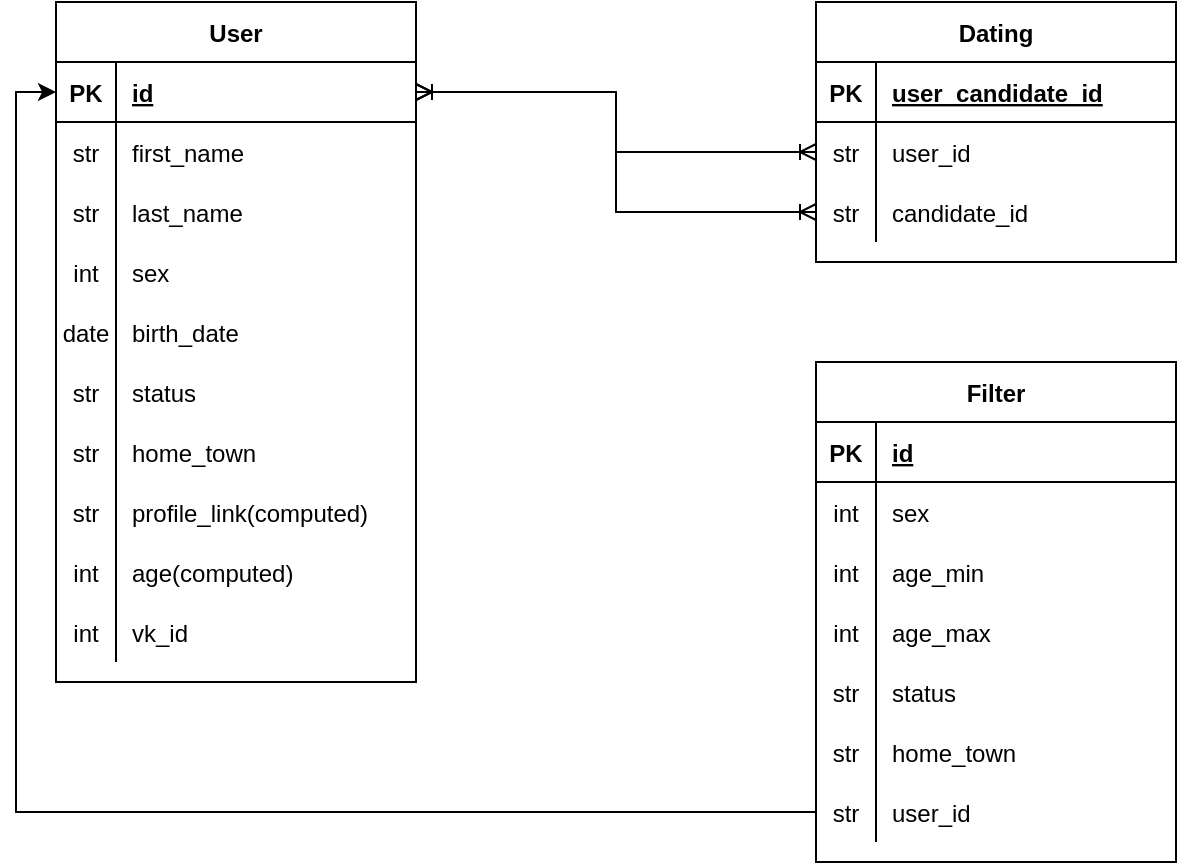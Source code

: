 <mxfile version="15.2.7" type="device"><diagram id="zHj1JFpUXUhbMjaCKAwa" name="Page-1"><mxGraphModel dx="898" dy="672" grid="1" gridSize="10" guides="1" tooltips="1" connect="1" arrows="1" fold="1" page="1" pageScale="1" pageWidth="827" pageHeight="1169" math="0" shadow="0"><root><mxCell id="0"/><mxCell id="1" parent="0"/><mxCell id="35wD_DFMuD8EJYjllt0G-1" value="User" style="shape=table;startSize=30;container=1;collapsible=1;childLayout=tableLayout;fixedRows=1;rowLines=0;fontStyle=1;align=center;resizeLast=1;" parent="1" vertex="1"><mxGeometry x="40" y="40" width="180" height="340" as="geometry"/></mxCell><mxCell id="35wD_DFMuD8EJYjllt0G-2" value="" style="shape=partialRectangle;collapsible=0;dropTarget=0;pointerEvents=0;fillColor=none;top=0;left=0;bottom=1;right=0;points=[[0,0.5],[1,0.5]];portConstraint=eastwest;" parent="35wD_DFMuD8EJYjllt0G-1" vertex="1"><mxGeometry y="30" width="180" height="30" as="geometry"/></mxCell><mxCell id="35wD_DFMuD8EJYjllt0G-3" value="PK" style="shape=partialRectangle;connectable=0;fillColor=none;top=0;left=0;bottom=0;right=0;fontStyle=1;overflow=hidden;" parent="35wD_DFMuD8EJYjllt0G-2" vertex="1"><mxGeometry width="30" height="30" as="geometry"><mxRectangle width="30" height="30" as="alternateBounds"/></mxGeometry></mxCell><mxCell id="35wD_DFMuD8EJYjllt0G-4" value="id" style="shape=partialRectangle;connectable=0;fillColor=none;top=0;left=0;bottom=0;right=0;align=left;spacingLeft=6;fontStyle=5;overflow=hidden;" parent="35wD_DFMuD8EJYjllt0G-2" vertex="1"><mxGeometry x="30" width="150" height="30" as="geometry"><mxRectangle width="150" height="30" as="alternateBounds"/></mxGeometry></mxCell><mxCell id="35wD_DFMuD8EJYjllt0G-8" value="" style="shape=partialRectangle;collapsible=0;dropTarget=0;pointerEvents=0;fillColor=none;top=0;left=0;bottom=0;right=0;points=[[0,0.5],[1,0.5]];portConstraint=eastwest;" parent="35wD_DFMuD8EJYjllt0G-1" vertex="1"><mxGeometry y="60" width="180" height="30" as="geometry"/></mxCell><mxCell id="35wD_DFMuD8EJYjllt0G-9" value="str" style="shape=partialRectangle;connectable=0;fillColor=none;top=0;left=0;bottom=0;right=0;editable=1;overflow=hidden;" parent="35wD_DFMuD8EJYjllt0G-8" vertex="1"><mxGeometry width="30" height="30" as="geometry"><mxRectangle width="30" height="30" as="alternateBounds"/></mxGeometry></mxCell><mxCell id="35wD_DFMuD8EJYjllt0G-10" value="first_name" style="shape=partialRectangle;connectable=0;fillColor=none;top=0;left=0;bottom=0;right=0;align=left;spacingLeft=6;overflow=hidden;" parent="35wD_DFMuD8EJYjllt0G-8" vertex="1"><mxGeometry x="30" width="150" height="30" as="geometry"><mxRectangle width="150" height="30" as="alternateBounds"/></mxGeometry></mxCell><mxCell id="35wD_DFMuD8EJYjllt0G-101" value="" style="shape=partialRectangle;collapsible=0;dropTarget=0;pointerEvents=0;fillColor=none;top=0;left=0;bottom=0;right=0;points=[[0,0.5],[1,0.5]];portConstraint=eastwest;" parent="35wD_DFMuD8EJYjllt0G-1" vertex="1"><mxGeometry y="90" width="180" height="30" as="geometry"/></mxCell><mxCell id="35wD_DFMuD8EJYjllt0G-102" value="str" style="shape=partialRectangle;connectable=0;fillColor=none;top=0;left=0;bottom=0;right=0;editable=1;overflow=hidden;" parent="35wD_DFMuD8EJYjllt0G-101" vertex="1"><mxGeometry width="30" height="30" as="geometry"><mxRectangle width="30" height="30" as="alternateBounds"/></mxGeometry></mxCell><mxCell id="35wD_DFMuD8EJYjllt0G-103" value="last_name" style="shape=partialRectangle;connectable=0;fillColor=none;top=0;left=0;bottom=0;right=0;align=left;spacingLeft=6;overflow=hidden;" parent="35wD_DFMuD8EJYjllt0G-101" vertex="1"><mxGeometry x="30" width="150" height="30" as="geometry"><mxRectangle width="150" height="30" as="alternateBounds"/></mxGeometry></mxCell><mxCell id="35wD_DFMuD8EJYjllt0G-104" value="" style="shape=partialRectangle;collapsible=0;dropTarget=0;pointerEvents=0;fillColor=none;top=0;left=0;bottom=0;right=0;points=[[0,0.5],[1,0.5]];portConstraint=eastwest;" parent="35wD_DFMuD8EJYjllt0G-1" vertex="1"><mxGeometry y="120" width="180" height="30" as="geometry"/></mxCell><mxCell id="35wD_DFMuD8EJYjllt0G-105" value="int" style="shape=partialRectangle;connectable=0;fillColor=none;top=0;left=0;bottom=0;right=0;editable=1;overflow=hidden;" parent="35wD_DFMuD8EJYjllt0G-104" vertex="1"><mxGeometry width="30" height="30" as="geometry"><mxRectangle width="30" height="30" as="alternateBounds"/></mxGeometry></mxCell><mxCell id="35wD_DFMuD8EJYjllt0G-106" value="sex" style="shape=partialRectangle;connectable=0;fillColor=none;top=0;left=0;bottom=0;right=0;align=left;spacingLeft=6;overflow=hidden;" parent="35wD_DFMuD8EJYjllt0G-104" vertex="1"><mxGeometry x="30" width="150" height="30" as="geometry"><mxRectangle width="150" height="30" as="alternateBounds"/></mxGeometry></mxCell><mxCell id="35wD_DFMuD8EJYjllt0G-107" value="" style="shape=partialRectangle;collapsible=0;dropTarget=0;pointerEvents=0;fillColor=none;top=0;left=0;bottom=0;right=0;points=[[0,0.5],[1,0.5]];portConstraint=eastwest;" parent="35wD_DFMuD8EJYjllt0G-1" vertex="1"><mxGeometry y="150" width="180" height="30" as="geometry"/></mxCell><mxCell id="35wD_DFMuD8EJYjllt0G-108" value="date" style="shape=partialRectangle;connectable=0;fillColor=none;top=0;left=0;bottom=0;right=0;editable=1;overflow=hidden;" parent="35wD_DFMuD8EJYjllt0G-107" vertex="1"><mxGeometry width="30" height="30" as="geometry"><mxRectangle width="30" height="30" as="alternateBounds"/></mxGeometry></mxCell><mxCell id="35wD_DFMuD8EJYjllt0G-109" value="birth_date" style="shape=partialRectangle;connectable=0;fillColor=none;top=0;left=0;bottom=0;right=0;align=left;spacingLeft=6;overflow=hidden;" parent="35wD_DFMuD8EJYjllt0G-107" vertex="1"><mxGeometry x="30" width="150" height="30" as="geometry"><mxRectangle width="150" height="30" as="alternateBounds"/></mxGeometry></mxCell><mxCell id="35wD_DFMuD8EJYjllt0G-110" value="" style="shape=partialRectangle;collapsible=0;dropTarget=0;pointerEvents=0;fillColor=none;top=0;left=0;bottom=0;right=0;points=[[0,0.5],[1,0.5]];portConstraint=eastwest;" parent="35wD_DFMuD8EJYjllt0G-1" vertex="1"><mxGeometry y="180" width="180" height="30" as="geometry"/></mxCell><mxCell id="35wD_DFMuD8EJYjllt0G-111" value="str" style="shape=partialRectangle;connectable=0;fillColor=none;top=0;left=0;bottom=0;right=0;editable=1;overflow=hidden;" parent="35wD_DFMuD8EJYjllt0G-110" vertex="1"><mxGeometry width="30" height="30" as="geometry"><mxRectangle width="30" height="30" as="alternateBounds"/></mxGeometry></mxCell><mxCell id="35wD_DFMuD8EJYjllt0G-112" value="status" style="shape=partialRectangle;connectable=0;fillColor=none;top=0;left=0;bottom=0;right=0;align=left;spacingLeft=6;overflow=hidden;" parent="35wD_DFMuD8EJYjllt0G-110" vertex="1"><mxGeometry x="30" width="150" height="30" as="geometry"><mxRectangle width="150" height="30" as="alternateBounds"/></mxGeometry></mxCell><mxCell id="35wD_DFMuD8EJYjllt0G-11" value="" style="shape=partialRectangle;collapsible=0;dropTarget=0;pointerEvents=0;fillColor=none;top=0;left=0;bottom=0;right=0;points=[[0,0.5],[1,0.5]];portConstraint=eastwest;" parent="35wD_DFMuD8EJYjllt0G-1" vertex="1"><mxGeometry y="210" width="180" height="30" as="geometry"/></mxCell><mxCell id="35wD_DFMuD8EJYjllt0G-12" value="str" style="shape=partialRectangle;connectable=0;fillColor=none;top=0;left=0;bottom=0;right=0;editable=1;overflow=hidden;" parent="35wD_DFMuD8EJYjllt0G-11" vertex="1"><mxGeometry width="30" height="30" as="geometry"><mxRectangle width="30" height="30" as="alternateBounds"/></mxGeometry></mxCell><mxCell id="35wD_DFMuD8EJYjllt0G-13" value="home_town" style="shape=partialRectangle;connectable=0;fillColor=none;top=0;left=0;bottom=0;right=0;align=left;spacingLeft=6;overflow=hidden;" parent="35wD_DFMuD8EJYjllt0G-11" vertex="1"><mxGeometry x="30" width="150" height="30" as="geometry"><mxRectangle width="150" height="30" as="alternateBounds"/></mxGeometry></mxCell><mxCell id="35wD_DFMuD8EJYjllt0G-27" value="" style="shape=partialRectangle;collapsible=0;dropTarget=0;pointerEvents=0;fillColor=none;top=0;left=0;bottom=0;right=0;points=[[0,0.5],[1,0.5]];portConstraint=eastwest;" parent="35wD_DFMuD8EJYjllt0G-1" vertex="1"><mxGeometry y="240" width="180" height="30" as="geometry"/></mxCell><mxCell id="35wD_DFMuD8EJYjllt0G-28" value="str" style="shape=partialRectangle;connectable=0;fillColor=none;top=0;left=0;bottom=0;right=0;editable=1;overflow=hidden;" parent="35wD_DFMuD8EJYjllt0G-27" vertex="1"><mxGeometry width="30" height="30" as="geometry"><mxRectangle width="30" height="30" as="alternateBounds"/></mxGeometry></mxCell><mxCell id="35wD_DFMuD8EJYjllt0G-29" value="profile_link(computed)" style="shape=partialRectangle;connectable=0;fillColor=none;top=0;left=0;bottom=0;right=0;align=left;spacingLeft=6;overflow=hidden;" parent="35wD_DFMuD8EJYjllt0G-27" vertex="1"><mxGeometry x="30" width="150" height="30" as="geometry"><mxRectangle width="150" height="30" as="alternateBounds"/></mxGeometry></mxCell><mxCell id="35wD_DFMuD8EJYjllt0G-113" value="" style="shape=partialRectangle;collapsible=0;dropTarget=0;pointerEvents=0;fillColor=none;top=0;left=0;bottom=0;right=0;points=[[0,0.5],[1,0.5]];portConstraint=eastwest;" parent="35wD_DFMuD8EJYjllt0G-1" vertex="1"><mxGeometry y="270" width="180" height="30" as="geometry"/></mxCell><mxCell id="35wD_DFMuD8EJYjllt0G-114" value="int" style="shape=partialRectangle;connectable=0;fillColor=none;top=0;left=0;bottom=0;right=0;editable=1;overflow=hidden;" parent="35wD_DFMuD8EJYjllt0G-113" vertex="1"><mxGeometry width="30" height="30" as="geometry"><mxRectangle width="30" height="30" as="alternateBounds"/></mxGeometry></mxCell><mxCell id="35wD_DFMuD8EJYjllt0G-115" value="age(computed)" style="shape=partialRectangle;connectable=0;fillColor=none;top=0;left=0;bottom=0;right=0;align=left;spacingLeft=6;overflow=hidden;" parent="35wD_DFMuD8EJYjllt0G-113" vertex="1"><mxGeometry x="30" width="150" height="30" as="geometry"><mxRectangle width="150" height="30" as="alternateBounds"/></mxGeometry></mxCell><mxCell id="BduAwMqkQnpO8G5eDh0t-1" value="" style="shape=partialRectangle;collapsible=0;dropTarget=0;pointerEvents=0;fillColor=none;top=0;left=0;bottom=0;right=0;points=[[0,0.5],[1,0.5]];portConstraint=eastwest;" parent="35wD_DFMuD8EJYjllt0G-1" vertex="1"><mxGeometry y="300" width="180" height="30" as="geometry"/></mxCell><mxCell id="BduAwMqkQnpO8G5eDh0t-2" value="int" style="shape=partialRectangle;connectable=0;fillColor=none;top=0;left=0;bottom=0;right=0;editable=1;overflow=hidden;" parent="BduAwMqkQnpO8G5eDh0t-1" vertex="1"><mxGeometry width="30" height="30" as="geometry"><mxRectangle width="30" height="30" as="alternateBounds"/></mxGeometry></mxCell><mxCell id="BduAwMqkQnpO8G5eDh0t-3" value="vk_id" style="shape=partialRectangle;connectable=0;fillColor=none;top=0;left=0;bottom=0;right=0;align=left;spacingLeft=6;overflow=hidden;" parent="BduAwMqkQnpO8G5eDh0t-1" vertex="1"><mxGeometry x="30" width="150" height="30" as="geometry"><mxRectangle width="150" height="30" as="alternateBounds"/></mxGeometry></mxCell><mxCell id="35wD_DFMuD8EJYjllt0G-77" value="" style="edgeStyle=orthogonalEdgeStyle;rounded=0;orthogonalLoop=1;jettySize=auto;html=1;startArrow=ERoneToMany;startFill=0;endArrow=ERoneToMany;endFill=0;entryX=1;entryY=0.5;entryDx=0;entryDy=0;exitX=0;exitY=0.5;exitDx=0;exitDy=0;" parent="1" source="35wD_DFMuD8EJYjllt0G-89" target="35wD_DFMuD8EJYjllt0G-2" edge="1"><mxGeometry relative="1" as="geometry"/></mxCell><mxCell id="35wD_DFMuD8EJYjllt0G-78" value="" style="edgeStyle=orthogonalEdgeStyle;rounded=0;orthogonalLoop=1;jettySize=auto;html=1;startArrow=ERoneToMany;startFill=0;endArrow=ERoneToMany;endFill=0;entryX=1;entryY=0.5;entryDx=0;entryDy=0;exitX=0;exitY=0.5;exitDx=0;exitDy=0;" parent="1" source="35wD_DFMuD8EJYjllt0G-98" target="35wD_DFMuD8EJYjllt0G-2" edge="1"><mxGeometry relative="1" as="geometry"/></mxCell><mxCell id="35wD_DFMuD8EJYjllt0G-79" value="Dating" style="shape=table;startSize=30;container=1;collapsible=1;childLayout=tableLayout;fixedRows=1;rowLines=0;fontStyle=1;align=center;resizeLast=1;" parent="1" vertex="1"><mxGeometry x="420" y="40" width="180" height="130" as="geometry"/></mxCell><mxCell id="35wD_DFMuD8EJYjllt0G-80" value="" style="shape=partialRectangle;collapsible=0;dropTarget=0;pointerEvents=0;fillColor=none;top=0;left=0;bottom=1;right=0;points=[[0,0.5],[1,0.5]];portConstraint=eastwest;" parent="35wD_DFMuD8EJYjllt0G-79" vertex="1"><mxGeometry y="30" width="180" height="30" as="geometry"/></mxCell><mxCell id="35wD_DFMuD8EJYjllt0G-81" value="PK" style="shape=partialRectangle;connectable=0;fillColor=none;top=0;left=0;bottom=0;right=0;fontStyle=1;overflow=hidden;" parent="35wD_DFMuD8EJYjllt0G-80" vertex="1"><mxGeometry width="30" height="30" as="geometry"><mxRectangle width="30" height="30" as="alternateBounds"/></mxGeometry></mxCell><mxCell id="35wD_DFMuD8EJYjllt0G-82" value="user_candidate_id" style="shape=partialRectangle;connectable=0;fillColor=none;top=0;left=0;bottom=0;right=0;align=left;spacingLeft=6;fontStyle=5;overflow=hidden;" parent="35wD_DFMuD8EJYjllt0G-80" vertex="1"><mxGeometry x="30" width="150" height="30" as="geometry"><mxRectangle width="150" height="30" as="alternateBounds"/></mxGeometry></mxCell><mxCell id="35wD_DFMuD8EJYjllt0G-89" value="" style="shape=partialRectangle;collapsible=0;dropTarget=0;pointerEvents=0;fillColor=none;top=0;left=0;bottom=0;right=0;points=[[0,0.5],[1,0.5]];portConstraint=eastwest;" parent="35wD_DFMuD8EJYjllt0G-79" vertex="1"><mxGeometry y="60" width="180" height="30" as="geometry"/></mxCell><mxCell id="35wD_DFMuD8EJYjllt0G-90" value="str" style="shape=partialRectangle;connectable=0;fillColor=none;top=0;left=0;bottom=0;right=0;editable=1;overflow=hidden;" parent="35wD_DFMuD8EJYjllt0G-89" vertex="1"><mxGeometry width="30" height="30" as="geometry"><mxRectangle width="30" height="30" as="alternateBounds"/></mxGeometry></mxCell><mxCell id="35wD_DFMuD8EJYjllt0G-91" value="user_id" style="shape=partialRectangle;connectable=0;fillColor=none;top=0;left=0;bottom=0;right=0;align=left;spacingLeft=6;overflow=hidden;" parent="35wD_DFMuD8EJYjllt0G-89" vertex="1"><mxGeometry x="30" width="150" height="30" as="geometry"><mxRectangle width="150" height="30" as="alternateBounds"/></mxGeometry></mxCell><mxCell id="35wD_DFMuD8EJYjllt0G-98" value="" style="shape=partialRectangle;collapsible=0;dropTarget=0;pointerEvents=0;fillColor=none;top=0;left=0;bottom=0;right=0;points=[[0,0.5],[1,0.5]];portConstraint=eastwest;" parent="35wD_DFMuD8EJYjllt0G-79" vertex="1"><mxGeometry y="90" width="180" height="30" as="geometry"/></mxCell><mxCell id="35wD_DFMuD8EJYjllt0G-99" value="str" style="shape=partialRectangle;connectable=0;fillColor=none;top=0;left=0;bottom=0;right=0;editable=1;overflow=hidden;" parent="35wD_DFMuD8EJYjllt0G-98" vertex="1"><mxGeometry width="30" height="30" as="geometry"><mxRectangle width="30" height="30" as="alternateBounds"/></mxGeometry></mxCell><mxCell id="35wD_DFMuD8EJYjllt0G-100" value="candidate_id" style="shape=partialRectangle;connectable=0;fillColor=none;top=0;left=0;bottom=0;right=0;align=left;spacingLeft=6;overflow=hidden;" parent="35wD_DFMuD8EJYjllt0G-98" vertex="1"><mxGeometry x="30" width="150" height="30" as="geometry"><mxRectangle width="150" height="30" as="alternateBounds"/></mxGeometry></mxCell><mxCell id="mJtSRsd3SM0MRFl4fsMB-17" value="Filter" style="shape=table;startSize=30;container=1;collapsible=1;childLayout=tableLayout;fixedRows=1;rowLines=0;fontStyle=1;align=center;resizeLast=1;" vertex="1" parent="1"><mxGeometry x="420" y="220" width="180" height="250" as="geometry"/></mxCell><mxCell id="mJtSRsd3SM0MRFl4fsMB-18" value="" style="shape=partialRectangle;collapsible=0;dropTarget=0;pointerEvents=0;fillColor=none;top=0;left=0;bottom=1;right=0;points=[[0,0.5],[1,0.5]];portConstraint=eastwest;" vertex="1" parent="mJtSRsd3SM0MRFl4fsMB-17"><mxGeometry y="30" width="180" height="30" as="geometry"/></mxCell><mxCell id="mJtSRsd3SM0MRFl4fsMB-19" value="PK" style="shape=partialRectangle;connectable=0;fillColor=none;top=0;left=0;bottom=0;right=0;fontStyle=1;overflow=hidden;" vertex="1" parent="mJtSRsd3SM0MRFl4fsMB-18"><mxGeometry width="30" height="30" as="geometry"><mxRectangle width="30" height="30" as="alternateBounds"/></mxGeometry></mxCell><mxCell id="mJtSRsd3SM0MRFl4fsMB-20" value="id" style="shape=partialRectangle;connectable=0;fillColor=none;top=0;left=0;bottom=0;right=0;align=left;spacingLeft=6;fontStyle=5;overflow=hidden;" vertex="1" parent="mJtSRsd3SM0MRFl4fsMB-18"><mxGeometry x="30" width="150" height="30" as="geometry"><mxRectangle width="150" height="30" as="alternateBounds"/></mxGeometry></mxCell><mxCell id="mJtSRsd3SM0MRFl4fsMB-27" value="" style="shape=partialRectangle;collapsible=0;dropTarget=0;pointerEvents=0;fillColor=none;top=0;left=0;bottom=0;right=0;points=[[0,0.5],[1,0.5]];portConstraint=eastwest;" vertex="1" parent="mJtSRsd3SM0MRFl4fsMB-17"><mxGeometry y="60" width="180" height="30" as="geometry"/></mxCell><mxCell id="mJtSRsd3SM0MRFl4fsMB-28" value="int" style="shape=partialRectangle;connectable=0;fillColor=none;top=0;left=0;bottom=0;right=0;editable=1;overflow=hidden;" vertex="1" parent="mJtSRsd3SM0MRFl4fsMB-27"><mxGeometry width="30" height="30" as="geometry"><mxRectangle width="30" height="30" as="alternateBounds"/></mxGeometry></mxCell><mxCell id="mJtSRsd3SM0MRFl4fsMB-29" value="sex" style="shape=partialRectangle;connectable=0;fillColor=none;top=0;left=0;bottom=0;right=0;align=left;spacingLeft=6;overflow=hidden;" vertex="1" parent="mJtSRsd3SM0MRFl4fsMB-27"><mxGeometry x="30" width="150" height="30" as="geometry"><mxRectangle width="150" height="30" as="alternateBounds"/></mxGeometry></mxCell><mxCell id="mJtSRsd3SM0MRFl4fsMB-30" value="" style="shape=partialRectangle;collapsible=0;dropTarget=0;pointerEvents=0;fillColor=none;top=0;left=0;bottom=0;right=0;points=[[0,0.5],[1,0.5]];portConstraint=eastwest;" vertex="1" parent="mJtSRsd3SM0MRFl4fsMB-17"><mxGeometry y="90" width="180" height="30" as="geometry"/></mxCell><mxCell id="mJtSRsd3SM0MRFl4fsMB-31" value="int" style="shape=partialRectangle;connectable=0;fillColor=none;top=0;left=0;bottom=0;right=0;editable=1;overflow=hidden;" vertex="1" parent="mJtSRsd3SM0MRFl4fsMB-30"><mxGeometry width="30" height="30" as="geometry"><mxRectangle width="30" height="30" as="alternateBounds"/></mxGeometry></mxCell><mxCell id="mJtSRsd3SM0MRFl4fsMB-32" value="age_min" style="shape=partialRectangle;connectable=0;fillColor=none;top=0;left=0;bottom=0;right=0;align=left;spacingLeft=6;overflow=hidden;" vertex="1" parent="mJtSRsd3SM0MRFl4fsMB-30"><mxGeometry x="30" width="150" height="30" as="geometry"><mxRectangle width="150" height="30" as="alternateBounds"/></mxGeometry></mxCell><mxCell id="mJtSRsd3SM0MRFl4fsMB-36" value="" style="shape=partialRectangle;collapsible=0;dropTarget=0;pointerEvents=0;fillColor=none;top=0;left=0;bottom=0;right=0;points=[[0,0.5],[1,0.5]];portConstraint=eastwest;" vertex="1" parent="mJtSRsd3SM0MRFl4fsMB-17"><mxGeometry y="120" width="180" height="30" as="geometry"/></mxCell><mxCell id="mJtSRsd3SM0MRFl4fsMB-37" value="int" style="shape=partialRectangle;connectable=0;fillColor=none;top=0;left=0;bottom=0;right=0;editable=1;overflow=hidden;" vertex="1" parent="mJtSRsd3SM0MRFl4fsMB-36"><mxGeometry width="30" height="30" as="geometry"><mxRectangle width="30" height="30" as="alternateBounds"/></mxGeometry></mxCell><mxCell id="mJtSRsd3SM0MRFl4fsMB-38" value="age_max" style="shape=partialRectangle;connectable=0;fillColor=none;top=0;left=0;bottom=0;right=0;align=left;spacingLeft=6;overflow=hidden;" vertex="1" parent="mJtSRsd3SM0MRFl4fsMB-36"><mxGeometry x="30" width="150" height="30" as="geometry"><mxRectangle width="150" height="30" as="alternateBounds"/></mxGeometry></mxCell><mxCell id="mJtSRsd3SM0MRFl4fsMB-33" value="" style="shape=partialRectangle;collapsible=0;dropTarget=0;pointerEvents=0;fillColor=none;top=0;left=0;bottom=0;right=0;points=[[0,0.5],[1,0.5]];portConstraint=eastwest;" vertex="1" parent="mJtSRsd3SM0MRFl4fsMB-17"><mxGeometry y="150" width="180" height="30" as="geometry"/></mxCell><mxCell id="mJtSRsd3SM0MRFl4fsMB-34" value="str" style="shape=partialRectangle;connectable=0;fillColor=none;top=0;left=0;bottom=0;right=0;editable=1;overflow=hidden;" vertex="1" parent="mJtSRsd3SM0MRFl4fsMB-33"><mxGeometry width="30" height="30" as="geometry"><mxRectangle width="30" height="30" as="alternateBounds"/></mxGeometry></mxCell><mxCell id="mJtSRsd3SM0MRFl4fsMB-35" value="status" style="shape=partialRectangle;connectable=0;fillColor=none;top=0;left=0;bottom=0;right=0;align=left;spacingLeft=6;overflow=hidden;" vertex="1" parent="mJtSRsd3SM0MRFl4fsMB-33"><mxGeometry x="30" width="150" height="30" as="geometry"><mxRectangle width="150" height="30" as="alternateBounds"/></mxGeometry></mxCell><mxCell id="mJtSRsd3SM0MRFl4fsMB-39" value="" style="shape=partialRectangle;collapsible=0;dropTarget=0;pointerEvents=0;fillColor=none;top=0;left=0;bottom=0;right=0;points=[[0,0.5],[1,0.5]];portConstraint=eastwest;" vertex="1" parent="mJtSRsd3SM0MRFl4fsMB-17"><mxGeometry y="180" width="180" height="30" as="geometry"/></mxCell><mxCell id="mJtSRsd3SM0MRFl4fsMB-40" value="str" style="shape=partialRectangle;connectable=0;fillColor=none;top=0;left=0;bottom=0;right=0;editable=1;overflow=hidden;" vertex="1" parent="mJtSRsd3SM0MRFl4fsMB-39"><mxGeometry width="30" height="30" as="geometry"><mxRectangle width="30" height="30" as="alternateBounds"/></mxGeometry></mxCell><mxCell id="mJtSRsd3SM0MRFl4fsMB-41" value="home_town" style="shape=partialRectangle;connectable=0;fillColor=none;top=0;left=0;bottom=0;right=0;align=left;spacingLeft=6;overflow=hidden;" vertex="1" parent="mJtSRsd3SM0MRFl4fsMB-39"><mxGeometry x="30" width="150" height="30" as="geometry"><mxRectangle width="150" height="30" as="alternateBounds"/></mxGeometry></mxCell><mxCell id="mJtSRsd3SM0MRFl4fsMB-52" value="" style="shape=partialRectangle;collapsible=0;dropTarget=0;pointerEvents=0;fillColor=none;top=0;left=0;bottom=0;right=0;points=[[0,0.5],[1,0.5]];portConstraint=eastwest;" vertex="1" parent="mJtSRsd3SM0MRFl4fsMB-17"><mxGeometry y="210" width="180" height="30" as="geometry"/></mxCell><mxCell id="mJtSRsd3SM0MRFl4fsMB-53" value="str" style="shape=partialRectangle;connectable=0;fillColor=none;top=0;left=0;bottom=0;right=0;editable=1;overflow=hidden;" vertex="1" parent="mJtSRsd3SM0MRFl4fsMB-52"><mxGeometry width="30" height="30" as="geometry"><mxRectangle width="30" height="30" as="alternateBounds"/></mxGeometry></mxCell><mxCell id="mJtSRsd3SM0MRFl4fsMB-54" value="user_id" style="shape=partialRectangle;connectable=0;fillColor=none;top=0;left=0;bottom=0;right=0;align=left;spacingLeft=6;overflow=hidden;" vertex="1" parent="mJtSRsd3SM0MRFl4fsMB-52"><mxGeometry x="30" width="150" height="30" as="geometry"><mxRectangle width="150" height="30" as="alternateBounds"/></mxGeometry></mxCell><mxCell id="mJtSRsd3SM0MRFl4fsMB-55" style="edgeStyle=orthogonalEdgeStyle;rounded=0;orthogonalLoop=1;jettySize=auto;html=1;entryX=0;entryY=0.5;entryDx=0;entryDy=0;" edge="1" parent="1" source="mJtSRsd3SM0MRFl4fsMB-52" target="35wD_DFMuD8EJYjllt0G-2"><mxGeometry relative="1" as="geometry"/></mxCell></root></mxGraphModel></diagram></mxfile>